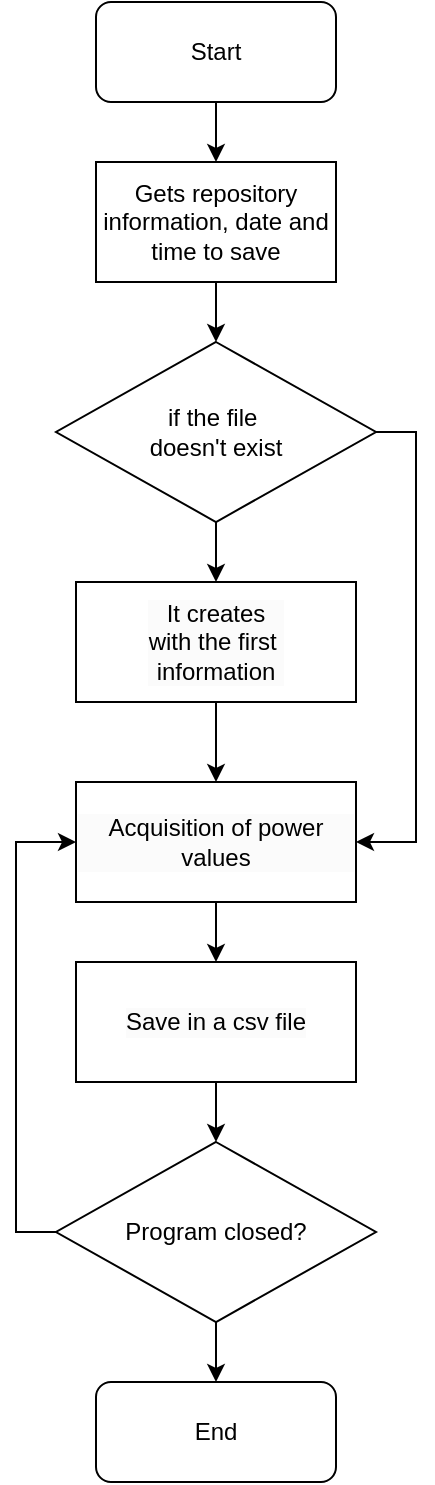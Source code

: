 <mxfile version="26.0.7">
  <diagram name="Página-1" id="15S8bhaTHUXNheAsR4q6">
    <mxGraphModel dx="1364" dy="793" grid="1" gridSize="10" guides="1" tooltips="1" connect="1" arrows="1" fold="1" page="1" pageScale="1" pageWidth="827" pageHeight="1169" math="0" shadow="0">
      <root>
        <mxCell id="0" />
        <mxCell id="1" parent="0" />
        <mxCell id="uinAj_il_uXAB0a3YSDX-9" style="edgeStyle=orthogonalEdgeStyle;rounded=0;orthogonalLoop=1;jettySize=auto;html=1;exitX=0.5;exitY=1;exitDx=0;exitDy=0;entryX=0.5;entryY=0;entryDx=0;entryDy=0;" edge="1" parent="1" source="uinAj_il_uXAB0a3YSDX-1" target="uinAj_il_uXAB0a3YSDX-3">
          <mxGeometry relative="1" as="geometry" />
        </mxCell>
        <mxCell id="uinAj_il_uXAB0a3YSDX-1" value="Start" style="rounded=1;whiteSpace=wrap;html=1;" vertex="1" parent="1">
          <mxGeometry x="340" y="60" width="120" height="50" as="geometry" />
        </mxCell>
        <mxCell id="uinAj_il_uXAB0a3YSDX-8" style="edgeStyle=orthogonalEdgeStyle;rounded=0;orthogonalLoop=1;jettySize=auto;html=1;exitX=0.5;exitY=1;exitDx=0;exitDy=0;entryX=0.5;entryY=0;entryDx=0;entryDy=0;" edge="1" parent="1" source="uinAj_il_uXAB0a3YSDX-3" target="uinAj_il_uXAB0a3YSDX-4">
          <mxGeometry relative="1" as="geometry" />
        </mxCell>
        <mxCell id="uinAj_il_uXAB0a3YSDX-3" value="Gets repository information, date and time to save" style="rounded=0;whiteSpace=wrap;html=1;" vertex="1" parent="1">
          <mxGeometry x="340" y="140" width="120" height="60" as="geometry" />
        </mxCell>
        <mxCell id="uinAj_il_uXAB0a3YSDX-7" style="edgeStyle=orthogonalEdgeStyle;rounded=0;orthogonalLoop=1;jettySize=auto;html=1;exitX=0.5;exitY=1;exitDx=0;exitDy=0;entryX=0.5;entryY=0;entryDx=0;entryDy=0;" edge="1" parent="1" source="uinAj_il_uXAB0a3YSDX-4" target="uinAj_il_uXAB0a3YSDX-6">
          <mxGeometry relative="1" as="geometry" />
        </mxCell>
        <mxCell id="uinAj_il_uXAB0a3YSDX-17" style="edgeStyle=orthogonalEdgeStyle;rounded=0;orthogonalLoop=1;jettySize=auto;html=1;exitX=1;exitY=0.5;exitDx=0;exitDy=0;entryX=1;entryY=0.5;entryDx=0;entryDy=0;" edge="1" parent="1" source="uinAj_il_uXAB0a3YSDX-4" target="uinAj_il_uXAB0a3YSDX-10">
          <mxGeometry relative="1" as="geometry" />
        </mxCell>
        <mxCell id="uinAj_il_uXAB0a3YSDX-4" value="if the file&amp;nbsp;&lt;div&gt;doesn&#39;t&amp;nbsp;&lt;span style=&quot;background-color: transparent; color: light-dark(rgb(0, 0, 0), rgb(255, 255, 255));&quot;&gt;exist&lt;/span&gt;&lt;/div&gt;" style="rhombus;whiteSpace=wrap;html=1;" vertex="1" parent="1">
          <mxGeometry x="320" y="230" width="160" height="90" as="geometry" />
        </mxCell>
        <mxCell id="uinAj_il_uXAB0a3YSDX-11" style="edgeStyle=orthogonalEdgeStyle;rounded=0;orthogonalLoop=1;jettySize=auto;html=1;exitX=0.5;exitY=1;exitDx=0;exitDy=0;entryX=0.5;entryY=0;entryDx=0;entryDy=0;" edge="1" parent="1" source="uinAj_il_uXAB0a3YSDX-6" target="uinAj_il_uXAB0a3YSDX-10">
          <mxGeometry relative="1" as="geometry" />
        </mxCell>
        <mxCell id="uinAj_il_uXAB0a3YSDX-6" value="&lt;div style=&quot;forced-color-adjust: none; color: rgb(0, 0, 0); font-family: Helvetica; font-size: 12px; font-style: normal; font-variant-ligatures: normal; font-variant-caps: normal; font-weight: 400; letter-spacing: normal; orphans: 2; text-align: center; text-indent: 0px; text-transform: none; widows: 2; word-spacing: 0px; -webkit-text-stroke-width: 0px; white-space: normal; background-color: rgb(251, 251, 251); text-decoration-thickness: initial; text-decoration-style: initial; text-decoration-color: initial;&quot;&gt;&lt;span style=&quot;forced-color-adjust: none; background-color: transparent; color: light-dark(rgb(0, 0, 0), rgb(255, 255, 255));&quot;&gt;&lt;span&gt;&amp;nbsp;I&lt;/span&gt;t creates&amp;nbsp;&lt;/span&gt;&lt;/div&gt;&lt;div style=&quot;forced-color-adjust: none; color: rgb(0, 0, 0); font-family: Helvetica; font-size: 12px; font-style: normal; font-variant-ligatures: normal; font-variant-caps: normal; font-weight: 400; letter-spacing: normal; orphans: 2; text-align: center; text-indent: 0px; text-transform: none; widows: 2; word-spacing: 0px; -webkit-text-stroke-width: 0px; white-space: normal; background-color: rgb(251, 251, 251); text-decoration-thickness: initial; text-decoration-style: initial; text-decoration-color: initial;&quot;&gt;&lt;span style=&quot;forced-color-adjust: none; background-color: transparent; color: light-dark(rgb(0, 0, 0), rgb(255, 255, 255));&quot;&gt;with&amp;nbsp;&lt;/span&gt;&lt;span style=&quot;forced-color-adjust: none; background-color: transparent; color: light-dark(rgb(0, 0, 0), rgb(255, 255, 255));&quot;&gt;the first&amp;nbsp;&lt;/span&gt;&lt;/div&gt;&lt;div style=&quot;forced-color-adjust: none; color: rgb(0, 0, 0); font-family: Helvetica; font-size: 12px; font-style: normal; font-variant-ligatures: normal; font-variant-caps: normal; font-weight: 400; letter-spacing: normal; orphans: 2; text-align: center; text-indent: 0px; text-transform: none; widows: 2; word-spacing: 0px; -webkit-text-stroke-width: 0px; white-space: normal; background-color: rgb(251, 251, 251); text-decoration-thickness: initial; text-decoration-style: initial; text-decoration-color: initial;&quot;&gt;&lt;span style=&quot;forced-color-adjust: none; background-color: transparent; color: light-dark(rgb(0, 0, 0), rgb(255, 255, 255));&quot;&gt;information&lt;/span&gt;&lt;/div&gt;" style="rounded=0;whiteSpace=wrap;html=1;" vertex="1" parent="1">
          <mxGeometry x="330" y="350" width="140" height="60" as="geometry" />
        </mxCell>
        <mxCell id="uinAj_il_uXAB0a3YSDX-16" style="edgeStyle=orthogonalEdgeStyle;rounded=0;orthogonalLoop=1;jettySize=auto;html=1;exitX=0.5;exitY=1;exitDx=0;exitDy=0;entryX=0.5;entryY=0;entryDx=0;entryDy=0;" edge="1" parent="1" source="uinAj_il_uXAB0a3YSDX-10" target="uinAj_il_uXAB0a3YSDX-12">
          <mxGeometry relative="1" as="geometry" />
        </mxCell>
        <mxCell id="uinAj_il_uXAB0a3YSDX-10" value="&lt;div style=&quot;forced-color-adjust: none; orphans: 2; text-align: center; text-indent: 0px; widows: 2; background-color: rgb(251, 251, 251); text-decoration-thickness: initial; text-decoration-style: initial; text-decoration-color: initial; color: rgb(0, 0, 0);&quot;&gt;Acquisition of power values&lt;/div&gt;" style="rounded=0;whiteSpace=wrap;html=1;" vertex="1" parent="1">
          <mxGeometry x="330" y="450" width="140" height="60" as="geometry" />
        </mxCell>
        <mxCell id="uinAj_il_uXAB0a3YSDX-15" style="edgeStyle=orthogonalEdgeStyle;rounded=0;orthogonalLoop=1;jettySize=auto;html=1;exitX=0.5;exitY=1;exitDx=0;exitDy=0;entryX=0.5;entryY=0;entryDx=0;entryDy=0;" edge="1" parent="1" source="uinAj_il_uXAB0a3YSDX-12" target="uinAj_il_uXAB0a3YSDX-13">
          <mxGeometry relative="1" as="geometry" />
        </mxCell>
        <mxCell id="uinAj_il_uXAB0a3YSDX-12" value="&lt;div style=&quot;forced-color-adjust: none; orphans: 2; text-align: center; text-indent: 0px; widows: 2; background-color: rgb(251, 251, 251); text-decoration-thickness: initial; text-decoration-style: initial; text-decoration-color: initial; color: rgb(0, 0, 0);&quot;&gt;Save in a csv file&lt;/div&gt;" style="rounded=0;whiteSpace=wrap;html=1;" vertex="1" parent="1">
          <mxGeometry x="330" y="540" width="140" height="60" as="geometry" />
        </mxCell>
        <mxCell id="uinAj_il_uXAB0a3YSDX-18" style="edgeStyle=orthogonalEdgeStyle;rounded=0;orthogonalLoop=1;jettySize=auto;html=1;exitX=0;exitY=0.5;exitDx=0;exitDy=0;entryX=0;entryY=0.5;entryDx=0;entryDy=0;" edge="1" parent="1" source="uinAj_il_uXAB0a3YSDX-13" target="uinAj_il_uXAB0a3YSDX-10">
          <mxGeometry relative="1" as="geometry" />
        </mxCell>
        <mxCell id="uinAj_il_uXAB0a3YSDX-20" style="edgeStyle=orthogonalEdgeStyle;rounded=0;orthogonalLoop=1;jettySize=auto;html=1;exitX=0.5;exitY=1;exitDx=0;exitDy=0;entryX=0.5;entryY=0;entryDx=0;entryDy=0;" edge="1" parent="1" source="uinAj_il_uXAB0a3YSDX-13" target="uinAj_il_uXAB0a3YSDX-19">
          <mxGeometry relative="1" as="geometry" />
        </mxCell>
        <mxCell id="uinAj_il_uXAB0a3YSDX-13" value="Program closed?" style="rhombus;whiteSpace=wrap;html=1;" vertex="1" parent="1">
          <mxGeometry x="320" y="630" width="160" height="90" as="geometry" />
        </mxCell>
        <mxCell id="uinAj_il_uXAB0a3YSDX-19" value="End" style="rounded=1;whiteSpace=wrap;html=1;" vertex="1" parent="1">
          <mxGeometry x="340" y="750" width="120" height="50" as="geometry" />
        </mxCell>
      </root>
    </mxGraphModel>
  </diagram>
</mxfile>
